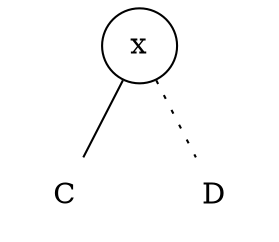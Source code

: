 graph plus1rhs {
	x [shape=circle,label="x"];
	C [shape=plaintext];
	D [shape=plaintext];
	x -- C;
	x -- D [style=dotted];
}